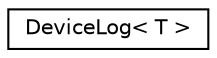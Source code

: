 digraph "Graphical Class Hierarchy"
{
  edge [fontname="Helvetica",fontsize="10",labelfontname="Helvetica",labelfontsize="10"];
  node [fontname="Helvetica",fontsize="10",shape=record];
  rankdir="LR";
  Node0 [label="DeviceLog\< T \>",height=0.2,width=0.4,color="black", fillcolor="white", style="filled",URL="$structDeviceLog.html"];
}
